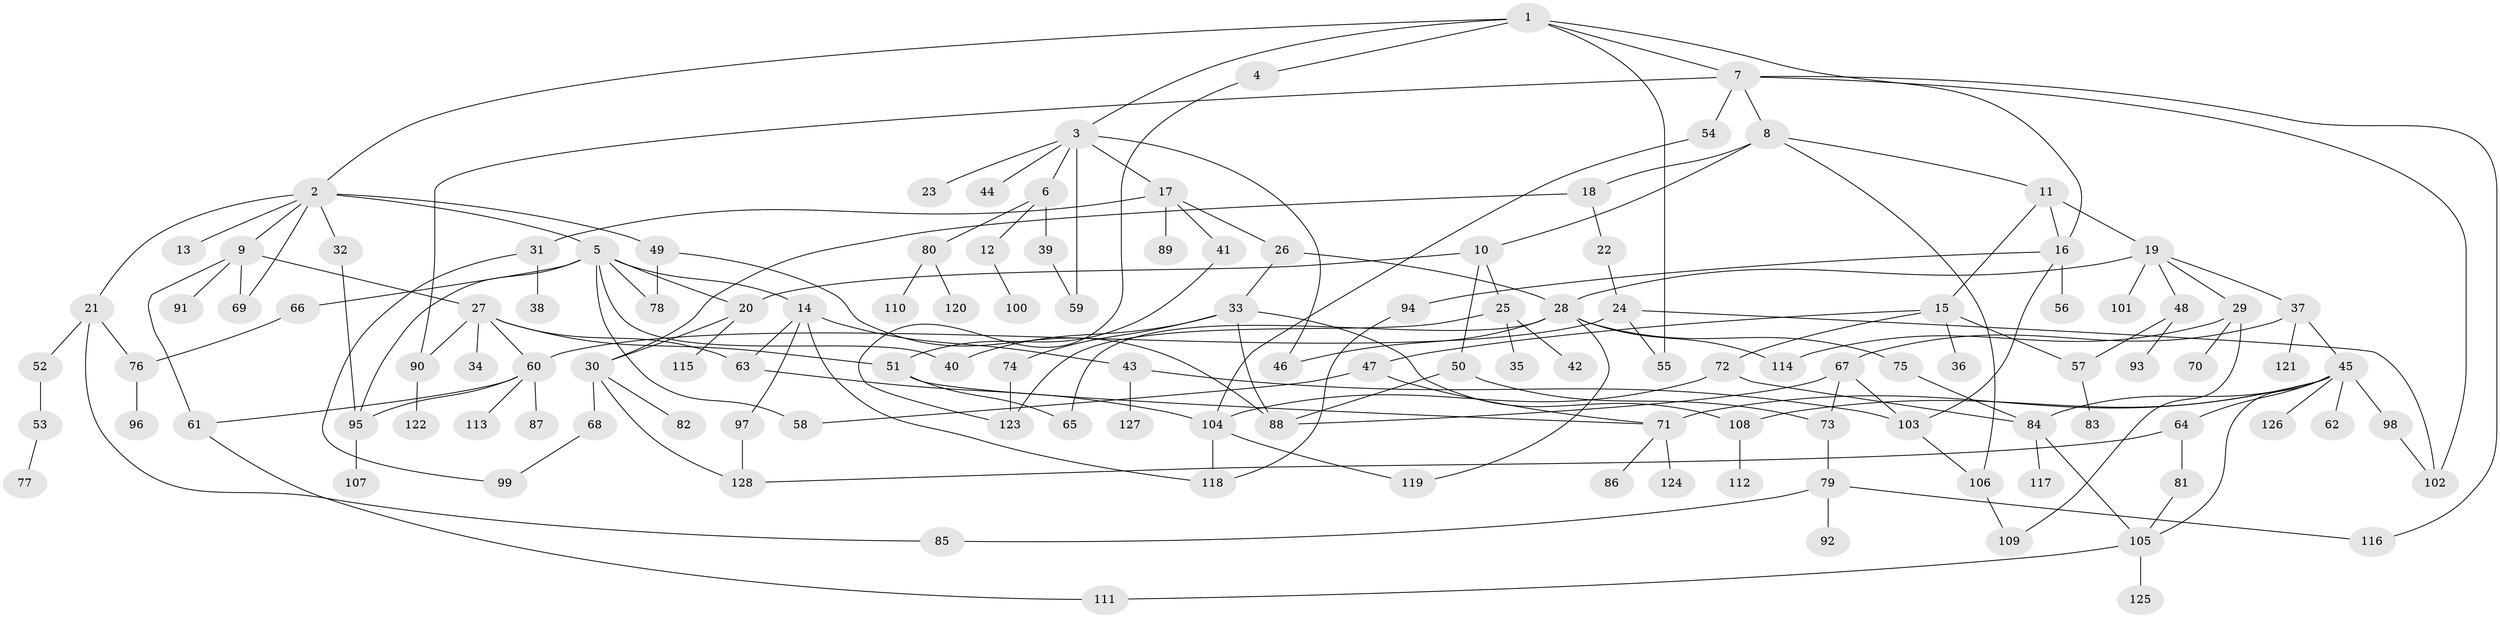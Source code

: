 // Generated by graph-tools (version 1.1) at 2025/25/03/09/25 03:25:28]
// undirected, 128 vertices, 179 edges
graph export_dot {
graph [start="1"]
  node [color=gray90,style=filled];
  1;
  2;
  3;
  4;
  5;
  6;
  7;
  8;
  9;
  10;
  11;
  12;
  13;
  14;
  15;
  16;
  17;
  18;
  19;
  20;
  21;
  22;
  23;
  24;
  25;
  26;
  27;
  28;
  29;
  30;
  31;
  32;
  33;
  34;
  35;
  36;
  37;
  38;
  39;
  40;
  41;
  42;
  43;
  44;
  45;
  46;
  47;
  48;
  49;
  50;
  51;
  52;
  53;
  54;
  55;
  56;
  57;
  58;
  59;
  60;
  61;
  62;
  63;
  64;
  65;
  66;
  67;
  68;
  69;
  70;
  71;
  72;
  73;
  74;
  75;
  76;
  77;
  78;
  79;
  80;
  81;
  82;
  83;
  84;
  85;
  86;
  87;
  88;
  89;
  90;
  91;
  92;
  93;
  94;
  95;
  96;
  97;
  98;
  99;
  100;
  101;
  102;
  103;
  104;
  105;
  106;
  107;
  108;
  109;
  110;
  111;
  112;
  113;
  114;
  115;
  116;
  117;
  118;
  119;
  120;
  121;
  122;
  123;
  124;
  125;
  126;
  127;
  128;
  1 -- 2;
  1 -- 3;
  1 -- 4;
  1 -- 7;
  1 -- 55;
  1 -- 16;
  2 -- 5;
  2 -- 9;
  2 -- 13;
  2 -- 21;
  2 -- 32;
  2 -- 49;
  2 -- 69;
  3 -- 6;
  3 -- 17;
  3 -- 23;
  3 -- 44;
  3 -- 46;
  3 -- 59;
  4 -- 123;
  5 -- 14;
  5 -- 66;
  5 -- 78;
  5 -- 58;
  5 -- 40;
  5 -- 95;
  5 -- 20;
  6 -- 12;
  6 -- 39;
  6 -- 80;
  7 -- 8;
  7 -- 54;
  7 -- 90;
  7 -- 116;
  7 -- 102;
  8 -- 10;
  8 -- 11;
  8 -- 18;
  8 -- 106;
  9 -- 27;
  9 -- 69;
  9 -- 91;
  9 -- 61;
  10 -- 20;
  10 -- 25;
  10 -- 50;
  11 -- 15;
  11 -- 16;
  11 -- 19;
  12 -- 100;
  14 -- 43;
  14 -- 97;
  14 -- 118;
  14 -- 63;
  15 -- 36;
  15 -- 47;
  15 -- 72;
  15 -- 57;
  16 -- 56;
  16 -- 94;
  16 -- 103;
  17 -- 26;
  17 -- 31;
  17 -- 41;
  17 -- 89;
  18 -- 22;
  18 -- 30;
  19 -- 29;
  19 -- 37;
  19 -- 48;
  19 -- 101;
  19 -- 28;
  20 -- 30;
  20 -- 115;
  21 -- 52;
  21 -- 85;
  21 -- 76;
  22 -- 24;
  24 -- 102;
  24 -- 60;
  24 -- 55;
  25 -- 35;
  25 -- 42;
  25 -- 123;
  26 -- 28;
  26 -- 33;
  27 -- 34;
  27 -- 51;
  27 -- 60;
  27 -- 63;
  27 -- 90;
  28 -- 46;
  28 -- 75;
  28 -- 119;
  28 -- 65;
  28 -- 114;
  29 -- 70;
  29 -- 109;
  29 -- 114;
  30 -- 68;
  30 -- 82;
  30 -- 128;
  31 -- 38;
  31 -- 99;
  32 -- 95;
  33 -- 40;
  33 -- 74;
  33 -- 88;
  33 -- 108;
  37 -- 45;
  37 -- 67;
  37 -- 121;
  39 -- 59;
  41 -- 51;
  43 -- 103;
  43 -- 127;
  45 -- 62;
  45 -- 64;
  45 -- 71;
  45 -- 98;
  45 -- 108;
  45 -- 126;
  45 -- 105;
  45 -- 84;
  47 -- 58;
  47 -- 71;
  48 -- 57;
  48 -- 93;
  49 -- 78;
  49 -- 88;
  50 -- 88;
  50 -- 73;
  51 -- 65;
  51 -- 71;
  52 -- 53;
  53 -- 77;
  54 -- 104;
  57 -- 83;
  60 -- 61;
  60 -- 87;
  60 -- 113;
  60 -- 95;
  61 -- 111;
  63 -- 104;
  64 -- 81;
  64 -- 128;
  66 -- 76;
  67 -- 73;
  67 -- 103;
  67 -- 88;
  68 -- 99;
  71 -- 86;
  71 -- 124;
  72 -- 84;
  72 -- 104;
  73 -- 79;
  74 -- 123;
  75 -- 84;
  76 -- 96;
  79 -- 85;
  79 -- 92;
  79 -- 116;
  80 -- 110;
  80 -- 120;
  81 -- 105;
  84 -- 117;
  84 -- 105;
  90 -- 122;
  94 -- 118;
  95 -- 107;
  97 -- 128;
  98 -- 102;
  103 -- 106;
  104 -- 118;
  104 -- 119;
  105 -- 125;
  105 -- 111;
  106 -- 109;
  108 -- 112;
}
